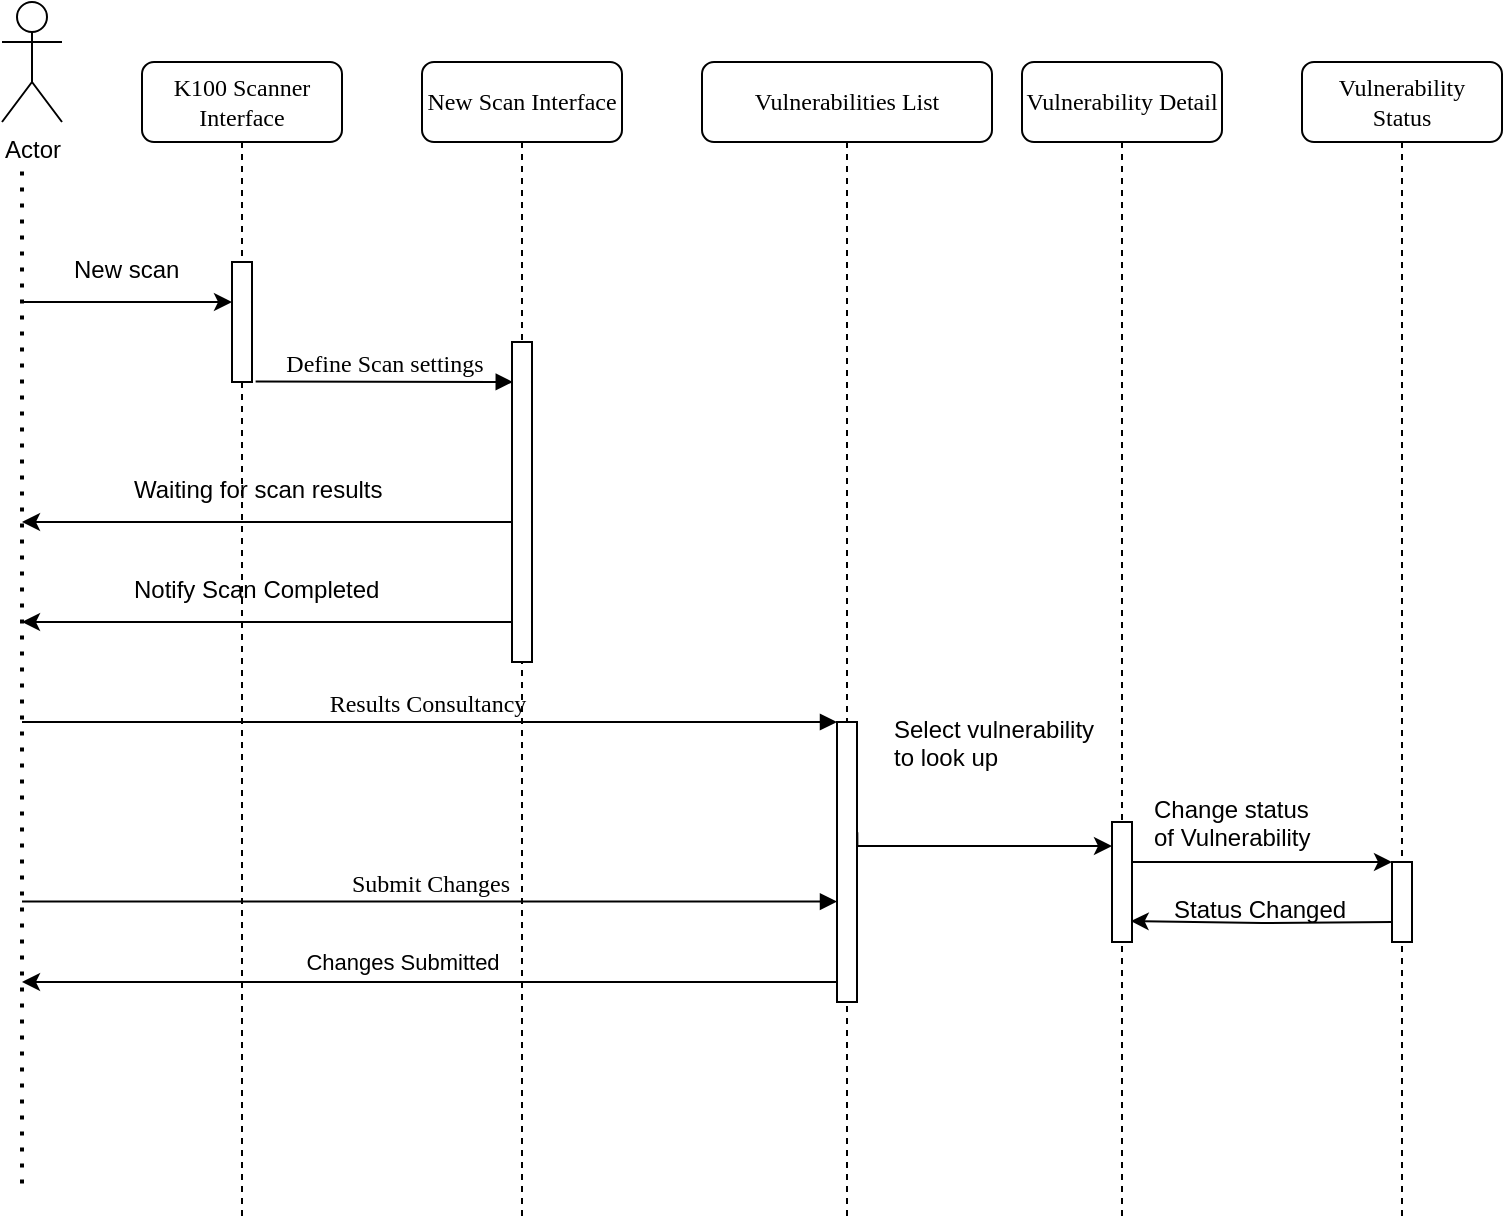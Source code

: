 <mxfile version="14.8.0" type="github">
  <diagram name="Page-1" id="13e1069c-82ec-6db2-03f1-153e76fe0fe0">
    <mxGraphModel dx="1174" dy="682" grid="1" gridSize="10" guides="1" tooltips="1" connect="1" arrows="1" fold="1" page="1" pageScale="1" pageWidth="1100" pageHeight="850" background="none" math="0" shadow="0">
      <root>
        <mxCell id="0" />
        <mxCell id="1" parent="0" />
        <mxCell id="7baba1c4bc27f4b0-2" value="New Scan Interface" style="shape=umlLifeline;perimeter=lifelinePerimeter;whiteSpace=wrap;html=1;container=1;collapsible=0;recursiveResize=0;outlineConnect=0;rounded=1;shadow=0;comic=0;labelBackgroundColor=none;strokeWidth=1;fontFamily=Verdana;fontSize=12;align=center;" parent="1" vertex="1">
          <mxGeometry x="240" y="80" width="100" height="580" as="geometry" />
        </mxCell>
        <mxCell id="BLk0eNqt-Bt5bBjAoJYl-10" value="" style="edgeStyle=orthogonalEdgeStyle;rounded=0;orthogonalLoop=1;jettySize=auto;html=1;" edge="1" parent="7baba1c4bc27f4b0-2" source="7baba1c4bc27f4b0-10">
          <mxGeometry relative="1" as="geometry">
            <mxPoint x="-200" y="230" as="targetPoint" />
            <Array as="points">
              <mxPoint x="-200" y="230" />
            </Array>
          </mxGeometry>
        </mxCell>
        <mxCell id="7baba1c4bc27f4b0-10" value="" style="html=1;points=[];perimeter=orthogonalPerimeter;rounded=0;shadow=0;comic=0;labelBackgroundColor=none;strokeWidth=1;fontFamily=Verdana;fontSize=12;align=center;" parent="7baba1c4bc27f4b0-2" vertex="1">
          <mxGeometry x="45" y="140" width="10" height="160" as="geometry" />
        </mxCell>
        <mxCell id="7baba1c4bc27f4b0-3" value="Vulnerabilities List" style="shape=umlLifeline;perimeter=lifelinePerimeter;whiteSpace=wrap;html=1;container=1;collapsible=0;recursiveResize=0;outlineConnect=0;rounded=1;shadow=0;comic=0;labelBackgroundColor=none;strokeWidth=1;fontFamily=Verdana;fontSize=12;align=center;" parent="1" vertex="1">
          <mxGeometry x="380" y="80" width="145" height="580" as="geometry" />
        </mxCell>
        <mxCell id="7baba1c4bc27f4b0-13" value="" style="html=1;points=[];perimeter=orthogonalPerimeter;rounded=0;shadow=0;comic=0;labelBackgroundColor=none;strokeWidth=1;fontFamily=Verdana;fontSize=12;align=center;" parent="7baba1c4bc27f4b0-3" vertex="1">
          <mxGeometry x="67.5" y="330" width="10" height="140" as="geometry" />
        </mxCell>
        <mxCell id="7baba1c4bc27f4b0-4" value="Vulnerability Detail" style="shape=umlLifeline;perimeter=lifelinePerimeter;whiteSpace=wrap;html=1;container=1;collapsible=0;recursiveResize=0;outlineConnect=0;rounded=1;shadow=0;comic=0;labelBackgroundColor=none;strokeWidth=1;fontFamily=Verdana;fontSize=12;align=center;" parent="1" vertex="1">
          <mxGeometry x="540" y="80" width="100" height="580" as="geometry" />
        </mxCell>
        <mxCell id="7baba1c4bc27f4b0-5" value="Vulnerability&lt;br&gt;Status" style="shape=umlLifeline;perimeter=lifelinePerimeter;whiteSpace=wrap;html=1;container=1;collapsible=0;recursiveResize=0;outlineConnect=0;rounded=1;shadow=0;comic=0;labelBackgroundColor=none;strokeWidth=1;fontFamily=Verdana;fontSize=12;align=center;" parent="1" vertex="1">
          <mxGeometry x="680" y="80" width="100" height="580" as="geometry" />
        </mxCell>
        <mxCell id="BLk0eNqt-Bt5bBjAoJYl-19" value="" style="html=1;points=[];perimeter=orthogonalPerimeter;rounded=0;shadow=0;comic=0;labelBackgroundColor=none;strokeWidth=1;fontFamily=Verdana;fontSize=12;align=center;" vertex="1" parent="7baba1c4bc27f4b0-5">
          <mxGeometry x="45" y="400" width="10" height="40" as="geometry" />
        </mxCell>
        <mxCell id="7baba1c4bc27f4b0-8" value="K100 Scanner Interface" style="shape=umlLifeline;perimeter=lifelinePerimeter;whiteSpace=wrap;html=1;container=1;collapsible=0;recursiveResize=0;outlineConnect=0;rounded=1;shadow=0;comic=0;labelBackgroundColor=none;strokeWidth=1;fontFamily=Verdana;fontSize=12;align=center;" parent="1" vertex="1">
          <mxGeometry x="100" y="80" width="100" height="580" as="geometry" />
        </mxCell>
        <mxCell id="7baba1c4bc27f4b0-9" value="" style="html=1;points=[];perimeter=orthogonalPerimeter;rounded=0;shadow=0;comic=0;labelBackgroundColor=none;strokeWidth=1;fontFamily=Verdana;fontSize=12;align=center;" parent="7baba1c4bc27f4b0-8" vertex="1">
          <mxGeometry x="45" y="100" width="10" height="60" as="geometry" />
        </mxCell>
        <mxCell id="BLk0eNqt-Bt5bBjAoJYl-20" value="" style="edgeStyle=orthogonalEdgeStyle;rounded=0;orthogonalLoop=1;jettySize=auto;html=1;" edge="1" parent="1" source="7baba1c4bc27f4b0-16" target="BLk0eNqt-Bt5bBjAoJYl-19">
          <mxGeometry relative="1" as="geometry">
            <Array as="points">
              <mxPoint x="700" y="480" />
              <mxPoint x="700" y="480" />
            </Array>
          </mxGeometry>
        </mxCell>
        <mxCell id="7baba1c4bc27f4b0-16" value="" style="html=1;points=[];perimeter=orthogonalPerimeter;rounded=0;shadow=0;comic=0;labelBackgroundColor=none;strokeWidth=1;fontFamily=Verdana;fontSize=12;align=center;" parent="1" vertex="1">
          <mxGeometry x="585" y="460" width="10" height="60" as="geometry" />
        </mxCell>
        <mxCell id="7baba1c4bc27f4b0-11" value="Define Scan settings" style="html=1;verticalAlign=bottom;endArrow=block;labelBackgroundColor=none;fontFamily=Verdana;fontSize=12;edgeStyle=elbowEdgeStyle;elbow=vertical;exitX=1.182;exitY=0.995;exitDx=0;exitDy=0;exitPerimeter=0;entryX=0.038;entryY=0.128;entryDx=0;entryDy=0;entryPerimeter=0;" parent="1" source="7baba1c4bc27f4b0-9" target="7baba1c4bc27f4b0-10" edge="1">
          <mxGeometry relative="1" as="geometry">
            <mxPoint x="40" y="270" as="sourcePoint" />
            <mxPoint x="280" y="240" as="targetPoint" />
            <Array as="points">
              <mxPoint x="280" y="240" />
            </Array>
          </mxGeometry>
        </mxCell>
        <mxCell id="7baba1c4bc27f4b0-14" value="Results Consultancy&amp;nbsp;" style="html=1;verticalAlign=bottom;endArrow=block;entryX=0;entryY=0;labelBackgroundColor=none;fontFamily=Verdana;fontSize=12;edgeStyle=elbowEdgeStyle;elbow=vertical;" parent="1" target="7baba1c4bc27f4b0-13" edge="1">
          <mxGeometry relative="1" as="geometry">
            <mxPoint x="40" y="410" as="sourcePoint" />
            <Array as="points">
              <mxPoint x="240" y="410" />
            </Array>
          </mxGeometry>
        </mxCell>
        <mxCell id="BLk0eNqt-Bt5bBjAoJYl-1" value="Actor" style="shape=umlActor;verticalLabelPosition=bottom;verticalAlign=top;html=1;outlineConnect=0;" vertex="1" parent="1">
          <mxGeometry x="30" y="50" width="30" height="60" as="geometry" />
        </mxCell>
        <mxCell id="BLk0eNqt-Bt5bBjAoJYl-2" value="" style="endArrow=none;dashed=1;html=1;dashPattern=1 3;strokeWidth=2;" edge="1" parent="1">
          <mxGeometry width="50" height="50" relative="1" as="geometry">
            <mxPoint x="40" y="640.8" as="sourcePoint" />
            <mxPoint x="40" y="130" as="targetPoint" />
          </mxGeometry>
        </mxCell>
        <mxCell id="BLk0eNqt-Bt5bBjAoJYl-27" value="Changes Submitted" style="edgeLabel;html=1;align=center;verticalAlign=middle;resizable=0;points=[];" vertex="1" connectable="0" parent="BLk0eNqt-Bt5bBjAoJYl-2">
          <mxGeometry x="-0.436" y="2" relative="1" as="geometry">
            <mxPoint x="192" y="33" as="offset" />
          </mxGeometry>
        </mxCell>
        <mxCell id="BLk0eNqt-Bt5bBjAoJYl-7" value="" style="edgeStyle=orthogonalEdgeStyle;rounded=0;orthogonalLoop=1;jettySize=auto;html=1;" edge="1" parent="1">
          <mxGeometry relative="1" as="geometry">
            <mxPoint x="40" y="200" as="sourcePoint" />
            <mxPoint x="145" y="200" as="targetPoint" />
            <Array as="points">
              <mxPoint x="145" y="200" />
            </Array>
          </mxGeometry>
        </mxCell>
        <mxCell id="BLk0eNqt-Bt5bBjAoJYl-8" value="New scan&#xa;" style="text;strokeColor=none;fillColor=none;align=left;verticalAlign=top;spacingLeft=4;spacingRight=4;overflow=hidden;rotatable=0;points=[[0,0.5],[1,0.5]];portConstraint=eastwest;" vertex="1" parent="1">
          <mxGeometry x="60" y="170" width="70" height="26" as="geometry" />
        </mxCell>
        <mxCell id="BLk0eNqt-Bt5bBjAoJYl-11" value="Waiting for scan results" style="text;strokeColor=none;fillColor=none;align=left;verticalAlign=top;spacingLeft=4;spacingRight=4;overflow=hidden;rotatable=0;points=[[0,0.5],[1,0.5]];portConstraint=eastwest;" vertex="1" parent="1">
          <mxGeometry x="90" y="280" width="140" height="26" as="geometry" />
        </mxCell>
        <mxCell id="BLk0eNqt-Bt5bBjAoJYl-14" value="" style="edgeStyle=orthogonalEdgeStyle;rounded=0;orthogonalLoop=1;jettySize=auto;html=1;" edge="1" parent="1" source="7baba1c4bc27f4b0-10">
          <mxGeometry relative="1" as="geometry">
            <mxPoint x="40" y="360" as="targetPoint" />
            <Array as="points">
              <mxPoint x="40" y="360" />
            </Array>
          </mxGeometry>
        </mxCell>
        <mxCell id="BLk0eNqt-Bt5bBjAoJYl-15" value="Notify Scan Completed" style="text;strokeColor=none;fillColor=none;align=left;verticalAlign=top;spacingLeft=4;spacingRight=4;overflow=hidden;rotatable=0;points=[[0,0.5],[1,0.5]];portConstraint=eastwest;" vertex="1" parent="1">
          <mxGeometry x="90" y="330" width="140" height="26" as="geometry" />
        </mxCell>
        <mxCell id="BLk0eNqt-Bt5bBjAoJYl-17" value="" style="edgeStyle=orthogonalEdgeStyle;rounded=0;orthogonalLoop=1;jettySize=auto;html=1;exitX=1.016;exitY=0.394;exitDx=0;exitDy=0;exitPerimeter=0;" edge="1" parent="1" source="7baba1c4bc27f4b0-13">
          <mxGeometry relative="1" as="geometry">
            <mxPoint x="460" y="446" as="sourcePoint" />
            <mxPoint x="585" y="472" as="targetPoint" />
            <Array as="points">
              <mxPoint x="458" y="472" />
            </Array>
          </mxGeometry>
        </mxCell>
        <mxCell id="BLk0eNqt-Bt5bBjAoJYl-18" value="Select vulnerability&#xa;to look up" style="text;strokeColor=none;fillColor=none;align=left;verticalAlign=top;spacingLeft=4;spacingRight=4;overflow=hidden;rotatable=0;points=[[0,0.5],[1,0.5]];portConstraint=eastwest;" vertex="1" parent="1">
          <mxGeometry x="470" y="400" width="120" height="40" as="geometry" />
        </mxCell>
        <mxCell id="BLk0eNqt-Bt5bBjAoJYl-21" value="Change status &#xa;of Vulnerability" style="text;strokeColor=none;fillColor=none;align=left;verticalAlign=top;spacingLeft=4;spacingRight=4;overflow=hidden;rotatable=0;points=[[0,0.5],[1,0.5]];portConstraint=eastwest;" vertex="1" parent="1">
          <mxGeometry x="600" y="440" width="120" height="40" as="geometry" />
        </mxCell>
        <mxCell id="BLk0eNqt-Bt5bBjAoJYl-24" value="" style="edgeStyle=orthogonalEdgeStyle;rounded=0;orthogonalLoop=1;jettySize=auto;html=1;entryX=0.934;entryY=0.826;entryDx=0;entryDy=0;entryPerimeter=0;" edge="1" parent="1" target="7baba1c4bc27f4b0-16">
          <mxGeometry relative="1" as="geometry">
            <mxPoint x="725" y="510" as="sourcePoint" />
            <Array as="points" />
          </mxGeometry>
        </mxCell>
        <mxCell id="BLk0eNqt-Bt5bBjAoJYl-25" value="Status Changed" style="text;strokeColor=none;fillColor=none;align=left;verticalAlign=top;spacingLeft=4;spacingRight=4;overflow=hidden;rotatable=0;points=[[0,0.5],[1,0.5]];portConstraint=eastwest;" vertex="1" parent="1">
          <mxGeometry x="610" y="490" width="120" height="20" as="geometry" />
        </mxCell>
        <mxCell id="BLk0eNqt-Bt5bBjAoJYl-26" value="" style="edgeStyle=orthogonalEdgeStyle;rounded=0;orthogonalLoop=1;jettySize=auto;html=1;" edge="1" parent="1" source="7baba1c4bc27f4b0-13">
          <mxGeometry relative="1" as="geometry">
            <mxPoint x="40" y="540" as="targetPoint" />
            <Array as="points">
              <mxPoint x="40" y="540" />
            </Array>
          </mxGeometry>
        </mxCell>
        <mxCell id="BLk0eNqt-Bt5bBjAoJYl-28" value="Submit Changes" style="html=1;verticalAlign=bottom;endArrow=block;entryX=0;entryY=0;labelBackgroundColor=none;fontFamily=Verdana;fontSize=12;edgeStyle=elbowEdgeStyle;elbow=vertical;" edge="1" parent="1">
          <mxGeometry relative="1" as="geometry">
            <mxPoint x="40" y="499.8" as="sourcePoint" />
            <mxPoint x="447.5" y="499.8" as="targetPoint" />
            <Array as="points">
              <mxPoint x="240" y="499.8" />
            </Array>
          </mxGeometry>
        </mxCell>
      </root>
    </mxGraphModel>
  </diagram>
</mxfile>
